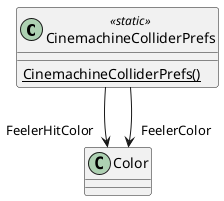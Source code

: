 @startuml
class CinemachineColliderPrefs <<static>> {
    {static} CinemachineColliderPrefs()
}
CinemachineColliderPrefs --> "FeelerHitColor" Color
CinemachineColliderPrefs --> "FeelerColor" Color
@enduml
